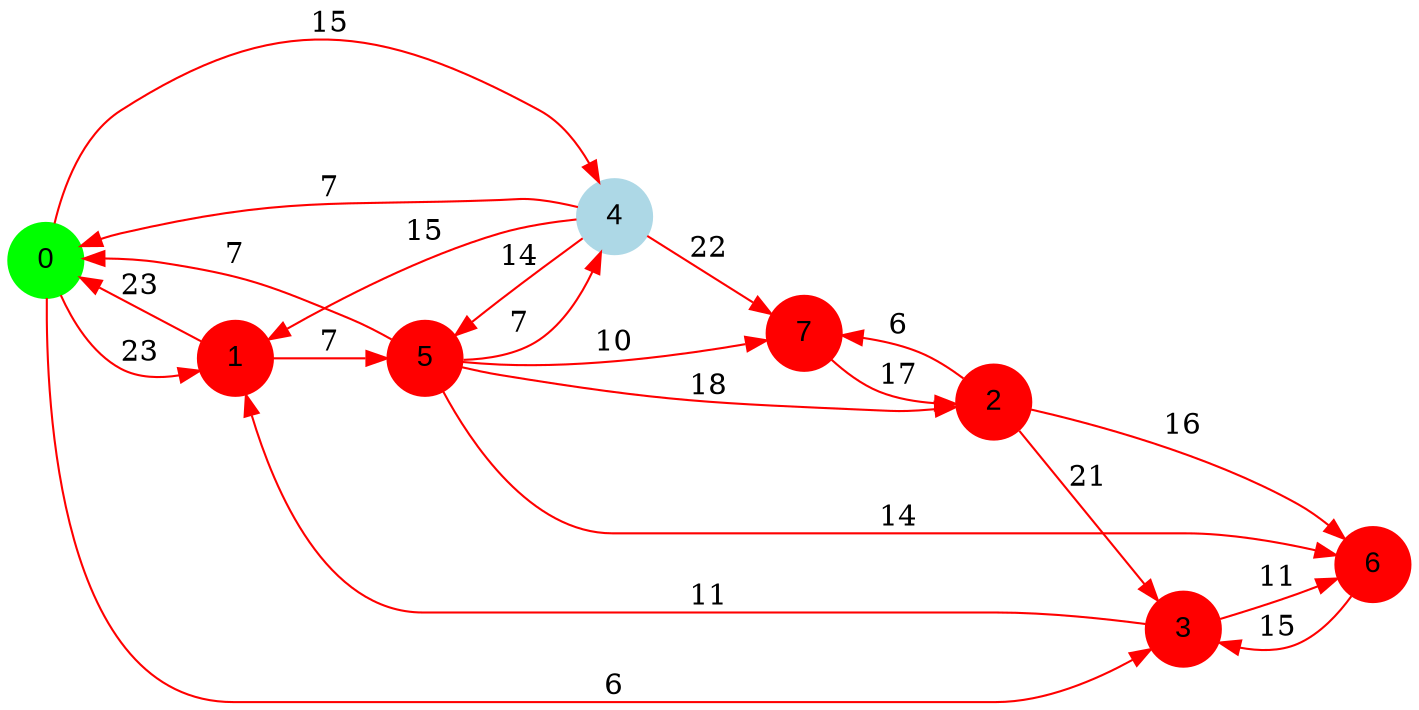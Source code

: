 digraph graphe {
rankdir = LR;
edge [color=red];
0 [fontname="Arial", shape = circle, color=green, style=filled];
1 [fontname="Arial", shape = circle, color=red, style=filled];
2 [fontname="Arial", shape = circle, color=red, style=filled];
3 [fontname="Arial", shape = circle, color=red, style=filled];
4 [fontname="Arial", shape = circle, color=lightblue, style=filled];
5 [fontname="Arial", shape = circle, color=red, style=filled];
6 [fontname="Arial", shape = circle, color=red, style=filled];
7 [fontname="Arial", shape = circle, color=red, style=filled];
	0 -> 1 [label = "23"];
	0 -> 3 [label = "6"];
	0 -> 4 [label = "15"];
	1 -> 0 [label = "23"];
	1 -> 5 [label = "7"];
	2 -> 3 [label = "21"];
	2 -> 6 [label = "16"];
	2 -> 7 [label = "6"];
	3 -> 1 [label = "11"];
	3 -> 6 [label = "11"];
	4 -> 0 [label = "7"];
	4 -> 1 [label = "15"];
	4 -> 5 [label = "14"];
	4 -> 7 [label = "22"];
	5 -> 0 [label = "7"];
	5 -> 2 [label = "18"];
	5 -> 4 [label = "7"];
	5 -> 6 [label = "14"];
	5 -> 7 [label = "10"];
	6 -> 3 [label = "15"];
	7 -> 2 [label = "17"];
}